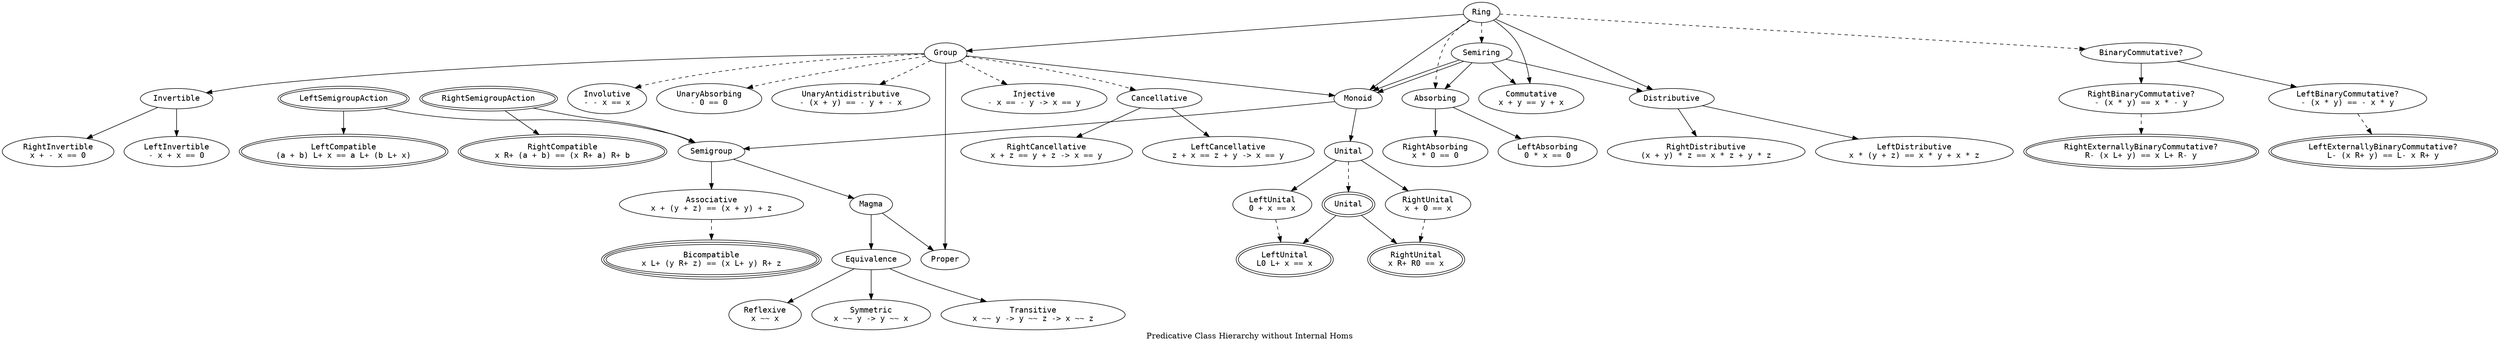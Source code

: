 digraph Is {
  label = "Predicative Class Hierarchy without Internal Homs"

  node [fontname = monospace]

  Proper [label = "Proper"]
  Refl [label = "Reflexive\nx ~~ x"]
  Sym [label = "Symmetric\nx ~~ y -> y ~~ x"]
  Trans [label = "Transitive\nx ~~ y -> y ~~ z -> x ~~ z"]

  subgraph ThreeSort {
    label = "ThreeSortedly"

    node [peripheries = 3]

    Bicompat [label = "Bicompatible\nx L+ (y R+ z) == (x L+ y) R+ z"]
  }

  subgraph TwoSort {
    label = "TwoSortedly"

    node [peripheries = 2]

    LCompat [label = "LeftCompatible\n(a + b) L+ x == a L+ (b L+ x)"]
    LExtBinComm [label = "LeftExternallyBinaryCommutative?\nL- (x R+ y) == L- x R+ y"]
    LSgrpAct [label = "LeftSemigroupAction"]
    LUnl2 [label = "LeftUnital\nL0 L+ x == x"]
    RCompat [label = "RightCompatible\nx R+ (a + b) == (x R+ a) R+ b"]
    RExtBinComm [label = "RightExternallyBinaryCommutative?\nR- (x L+ y) == x L+ R- y"]
    RSgrpAct [label = "RightSemigroupAction"]
    RUnl2 [label = "RightUnital\nx R+ R0 == x"]
    Unl2 [label = "Unital"]
  }

  subgraph OneSort {
    label = "OneSortedly"

    Absorb [label = "Absorbing"]
    Assoc [label = "Associative\nx + (y + z) == (x + y) + z"]
    BinComm [label = "BinaryCommutative?"]
    Cancel [label = "Cancellative"]
    Comm [label = "Commutative\nx + y == y + x"]
    Distr [label = "Distributive"]
    Eq [label = "Equivalence"]
    Grp [label = "Group"]
    Inj [label = "Injective\n- x == - y -> x == y"]
    Inv [label = "Invertible"]
    Invol [label = "Involutive\n- - x == x"]
    LAbsorb [label = "LeftAbsorbing\n0 * x == 0"]
    LBinComm [label = "LeftBinaryCommutative?\n- (x * y) == - x * y"]
    LCancel [label = "LeftCancellative\nz + x == z + y -> x == y"]
    LDistr [label = "LeftDistributive\nx * (y + z) == x * y + x * z"]
    LInv [label = "LeftInvertible\n- x + x == 0"]
    LUnl [label = "LeftUnital\n0 + x == x"]
    Mag [label = "Magma"]
    Mon [label = "Monoid"]
    RAbsorb [label = "RightAbsorbing\nx * 0 == 0"]
    RBinComm [label = "RightBinaryCommutative?\n- (x * y) == x * - y"]
    RCancel [label = "RightCancellative\nx + z == y + z -> x == y"]
    RDistr [label = "RightDistributive\n(x + y) * z == x * z + y * z"]
    RInv [label = "RightInvertible\nx + - x == 0"]
    RUnl [label = "RightUnital\nx + 0 == x"]
    Ring [label = "Ring"]
    Sgrp [label = "Semigroup"]
    Sring [label = "Semiring"]
    UnAbsorb [label = "UnaryAbsorbing\n- 0 == 0"]
    UnAntidistr [label = "UnaryAntidistributive\n- (x + y) == - y + - x"]
    Unl [label = "Unital"]
  }

  edge [style = solid]

  Absorb -> LAbsorb
  Absorb -> RAbsorb
  BinComm -> LBinComm
  BinComm -> RBinComm
  Cancel -> LCancel
  Cancel -> RCancel
  Distr -> LDistr
  Distr -> RDistr
  Eq -> Refl
  Eq -> Sym
  Eq -> Trans
  Grp -> Inv
  Grp -> Mon
  Grp -> Proper
  Inv -> LInv
  Inv -> RInv
  LSgrpAct -> LCompat
  LSgrpAct -> Sgrp
  Mag -> Eq
  Mag -> Proper
  Mon -> Sgrp
  Mon -> Unl
  RSgrpAct -> RCompat
  RSgrpAct -> Sgrp
  Sgrp -> Assoc
  Sgrp -> Mag
  Unl -> LUnl
  Unl -> RUnl
  Unl2 -> LUnl2
  Unl2 -> RUnl2

  Sring -> Absorb
  Ring -> Comm
  Sring -> Comm
  Ring -> Distr
  Sring -> Distr
  Ring -> Grp
  Ring -> Mon
  Sring -> Mon
  Sring -> Mon

  edge [style = dashed]

  Assoc -> Bicompat
  Grp -> UnAbsorb
  Grp -> UnAntidistr
  Grp -> Cancel
  Grp -> Inj
  Grp -> Invol
  LBinComm -> LExtBinComm
  LUnl -> LUnl2
  RBinComm -> RExtBinComm
  RUnl -> RUnl2
  Unl -> Unl2

  Ring -> Absorb
  Ring -> BinComm
  Ring -> Sring
}
